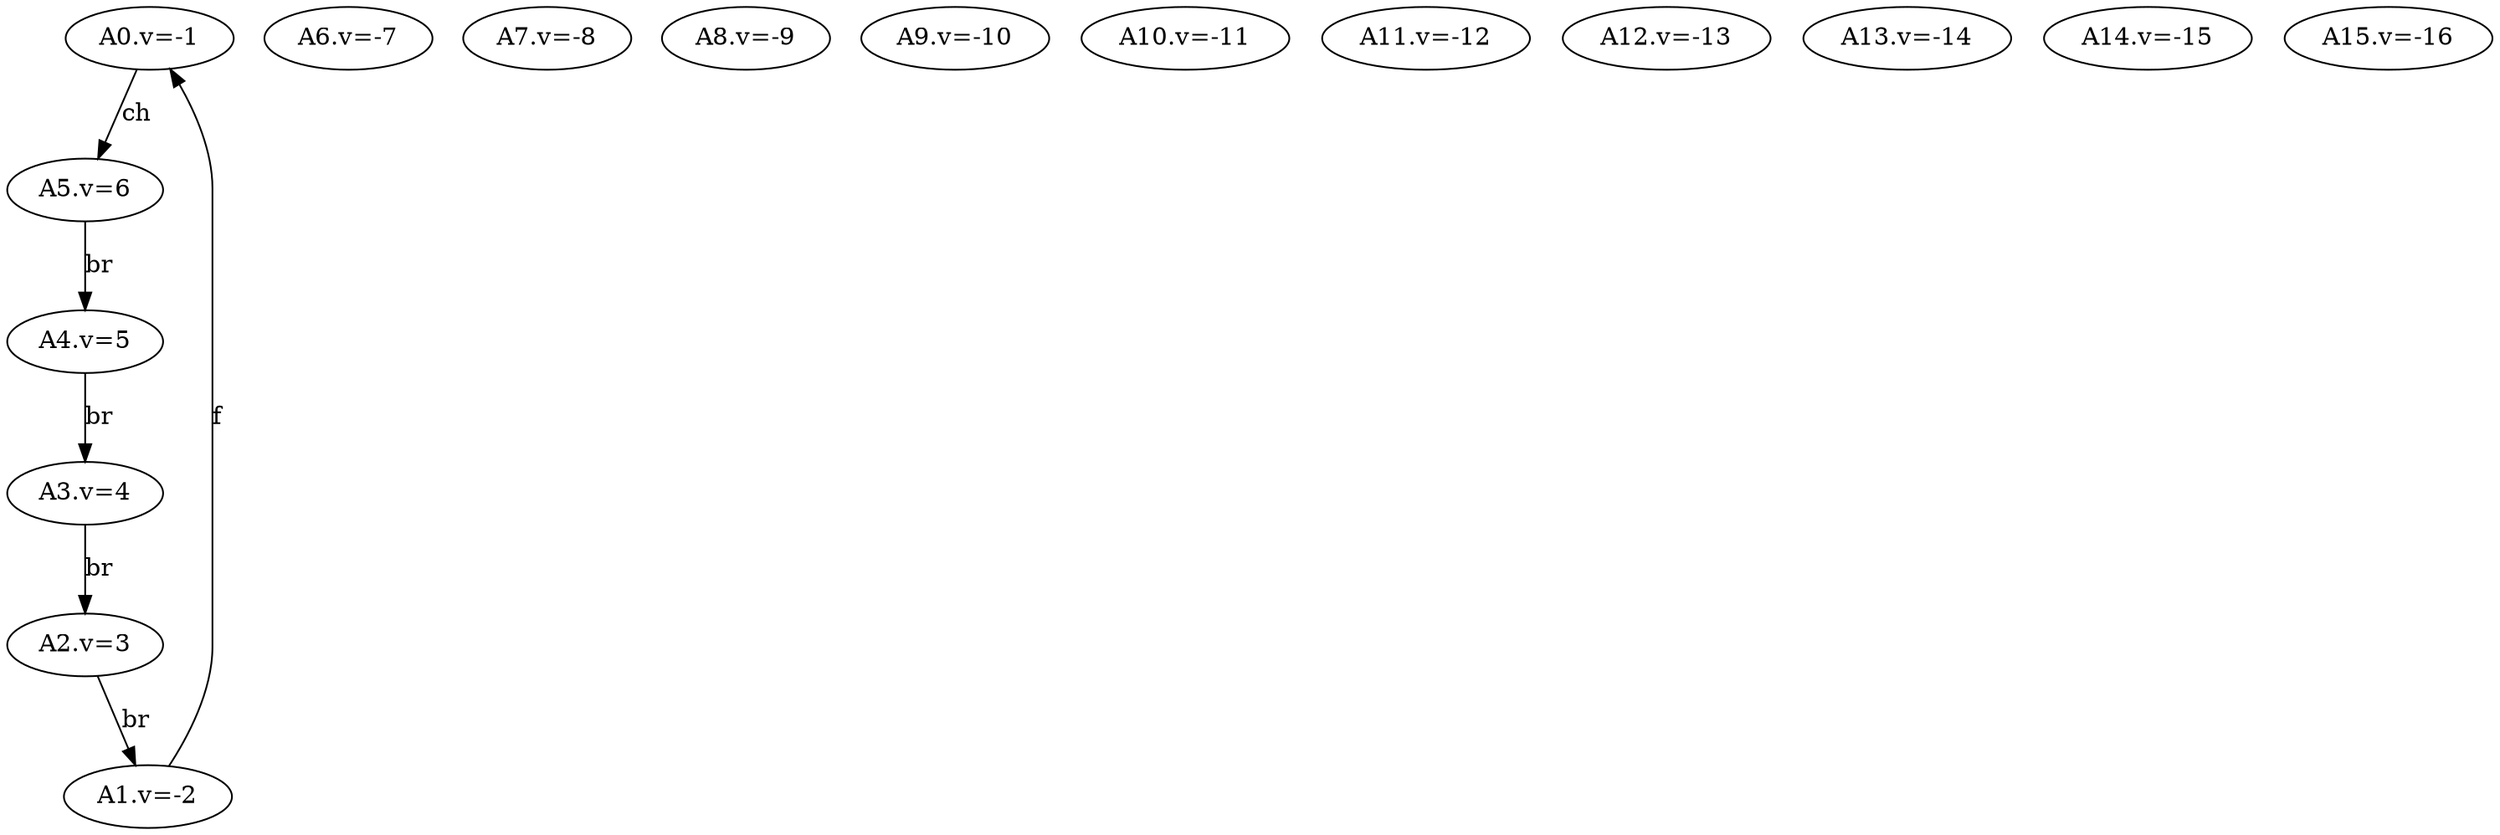digraph {
A0 [label="A0.v=-1"]
A1 [label="A1.v=-2"]
A2 [label="A2.v=3"]
A3 [label="A3.v=4"]
A4 [label="A4.v=5"]
A5 [label="A5.v=6"]
A6 [label="A6.v=-7"]
A7 [label="A7.v=-8"]
A8 [label="A8.v=-9"]
A9 [label="A9.v=-10"]
A10 [label="A10.v=-11"]
A11 [label="A11.v=-12"]
A12 [label="A12.v=-13"]
A13 [label="A13.v=-14"]
A14 [label="A14.v=-15"]
A15 [label="A15.v=-16"]
A0 -> A5 [label="ch"]
A1 -> A0 [label="f"]
A2 -> A1 [label="br"]
A3 -> A2 [label="br"]
A4 -> A3 [label="br"]
A5 -> A4 [label="br"]
}
